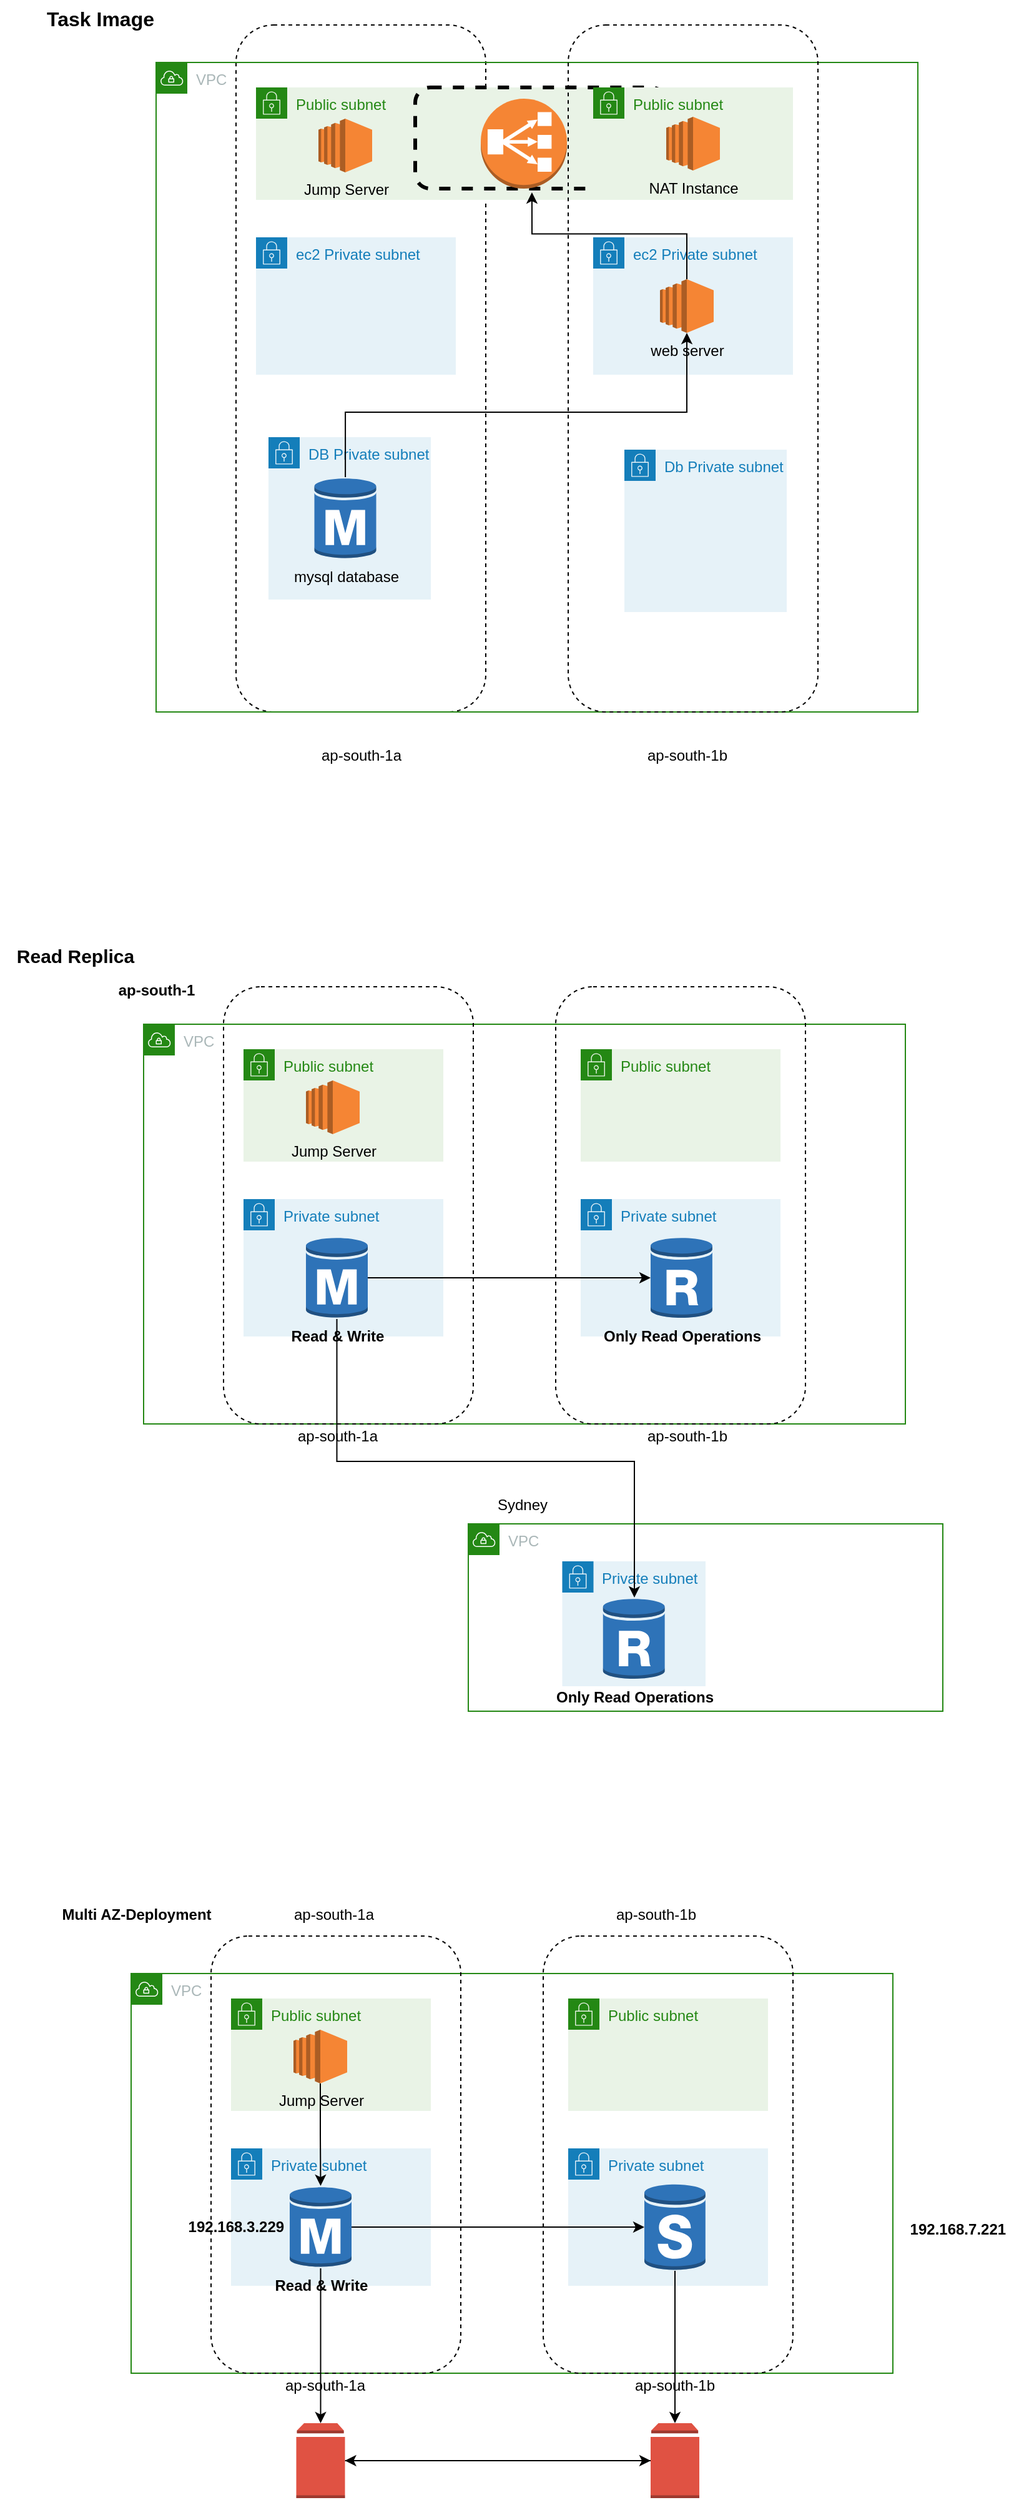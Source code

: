 <mxfile version="22.1.11" type="device">
  <diagram name="Page-1" id="ymwgRK3hG2c-LxJOsfWT">
    <mxGraphModel dx="1025" dy="449" grid="1" gridSize="10" guides="1" tooltips="1" connect="1" arrows="1" fold="1" page="1" pageScale="1" pageWidth="827" pageHeight="1169" math="0" shadow="0">
      <root>
        <mxCell id="0" />
        <mxCell id="1" parent="0" />
        <mxCell id="VOULILp_enElzakL2te_-10" value="" style="rounded=1;whiteSpace=wrap;html=1;fillColor=none;dashed=1;" parent="1" vertex="1">
          <mxGeometry x="214" y="190" width="200" height="550" as="geometry" />
        </mxCell>
        <mxCell id="VOULILp_enElzakL2te_-11" value="ap-south-1a" style="text;html=1;align=center;verticalAlign=middle;resizable=0;points=[];autosize=1;strokeColor=none;fillColor=none;" parent="1" vertex="1">
          <mxGeometry x="269" y="760" width="90" height="30" as="geometry" />
        </mxCell>
        <mxCell id="VOULILp_enElzakL2te_-1" value="VPC" style="points=[[0,0],[0.25,0],[0.5,0],[0.75,0],[1,0],[1,0.25],[1,0.5],[1,0.75],[1,1],[0.75,1],[0.5,1],[0.25,1],[0,1],[0,0.75],[0,0.5],[0,0.25]];outlineConnect=0;gradientColor=none;html=1;whiteSpace=wrap;fontSize=12;fontStyle=0;container=1;pointerEvents=0;collapsible=0;recursiveResize=0;shape=mxgraph.aws4.group;grIcon=mxgraph.aws4.group_vpc;strokeColor=#248814;fillColor=none;verticalAlign=top;align=left;spacingLeft=30;fontColor=#AAB7B8;dashed=0;" parent="1" vertex="1">
          <mxGeometry x="150" y="220" width="610" height="520" as="geometry" />
        </mxCell>
        <mxCell id="VOULILp_enElzakL2te_-2" value="Public subnet" style="points=[[0,0],[0.25,0],[0.5,0],[0.75,0],[1,0],[1,0.25],[1,0.5],[1,0.75],[1,1],[0.75,1],[0.5,1],[0.25,1],[0,1],[0,0.75],[0,0.5],[0,0.25]];outlineConnect=0;gradientColor=none;html=1;whiteSpace=wrap;fontSize=12;fontStyle=0;container=1;pointerEvents=0;collapsible=0;recursiveResize=0;shape=mxgraph.aws4.group;grIcon=mxgraph.aws4.group_security_group;grStroke=0;strokeColor=#248814;fillColor=#E9F3E6;verticalAlign=top;align=left;spacingLeft=30;fontColor=#248814;dashed=0;" parent="VOULILp_enElzakL2te_-1" vertex="1">
          <mxGeometry x="80" y="20" width="330" height="90" as="geometry" />
        </mxCell>
        <mxCell id="y91sonzypp-I0IBWF5P--6" value="" style="rounded=1;whiteSpace=wrap;html=1;fillColor=none;dashed=1;strokeWidth=3;" parent="VOULILp_enElzakL2te_-2" vertex="1">
          <mxGeometry x="127.5" width="201" height="81" as="geometry" />
        </mxCell>
        <mxCell id="VOULILp_enElzakL2te_-3" value="Public subnet" style="points=[[0,0],[0.25,0],[0.5,0],[0.75,0],[1,0],[1,0.25],[1,0.5],[1,0.75],[1,1],[0.75,1],[0.5,1],[0.25,1],[0,1],[0,0.75],[0,0.5],[0,0.25]];outlineConnect=0;gradientColor=none;html=1;whiteSpace=wrap;fontSize=12;fontStyle=0;container=1;pointerEvents=0;collapsible=0;recursiveResize=0;shape=mxgraph.aws4.group;grIcon=mxgraph.aws4.group_security_group;grStroke=0;strokeColor=#248814;fillColor=#E9F3E6;verticalAlign=top;align=left;spacingLeft=30;fontColor=#248814;dashed=0;" parent="VOULILp_enElzakL2te_-1" vertex="1">
          <mxGeometry x="350" y="20" width="160" height="90" as="geometry" />
        </mxCell>
        <mxCell id="VOULILp_enElzakL2te_-4" value="ec2 Private subnet" style="points=[[0,0],[0.25,0],[0.5,0],[0.75,0],[1,0],[1,0.25],[1,0.5],[1,0.75],[1,1],[0.75,1],[0.5,1],[0.25,1],[0,1],[0,0.75],[0,0.5],[0,0.25]];outlineConnect=0;gradientColor=none;html=1;whiteSpace=wrap;fontSize=12;fontStyle=0;container=1;pointerEvents=0;collapsible=0;recursiveResize=0;shape=mxgraph.aws4.group;grIcon=mxgraph.aws4.group_security_group;grStroke=0;strokeColor=#147EBA;fillColor=#E6F2F8;verticalAlign=top;align=left;spacingLeft=30;fontColor=#147EBA;dashed=0;" parent="VOULILp_enElzakL2te_-1" vertex="1">
          <mxGeometry x="80" y="140" width="160" height="110" as="geometry" />
        </mxCell>
        <mxCell id="VOULILp_enElzakL2te_-12" value="" style="rounded=1;whiteSpace=wrap;html=1;fillColor=none;dashed=1;" parent="VOULILp_enElzakL2te_-1" vertex="1">
          <mxGeometry x="330" y="-30" width="200" height="550" as="geometry" />
        </mxCell>
        <mxCell id="VOULILp_enElzakL2te_-9" value="ec2 Private subnet" style="points=[[0,0],[0.25,0],[0.5,0],[0.75,0],[1,0],[1,0.25],[1,0.5],[1,0.75],[1,1],[0.75,1],[0.5,1],[0.25,1],[0,1],[0,0.75],[0,0.5],[0,0.25]];outlineConnect=0;gradientColor=none;html=1;whiteSpace=wrap;fontSize=12;fontStyle=0;container=1;pointerEvents=0;collapsible=0;recursiveResize=0;shape=mxgraph.aws4.group;grIcon=mxgraph.aws4.group_security_group;grStroke=0;strokeColor=#147EBA;fillColor=#E6F2F8;verticalAlign=top;align=left;spacingLeft=30;fontColor=#147EBA;dashed=0;" parent="VOULILp_enElzakL2te_-1" vertex="1">
          <mxGeometry x="350" y="140" width="160" height="110" as="geometry" />
        </mxCell>
        <mxCell id="y91sonzypp-I0IBWF5P--3" value="web server" style="outlineConnect=0;dashed=0;verticalLabelPosition=bottom;verticalAlign=top;align=center;html=1;shape=mxgraph.aws3.ec2;fillColor=#F58534;gradientColor=none;" parent="VOULILp_enElzakL2te_-9" vertex="1">
          <mxGeometry x="53.5" y="33.5" width="43" height="43" as="geometry" />
        </mxCell>
        <mxCell id="y91sonzypp-I0IBWF5P--2" value="Db Private subnet" style="points=[[0,0],[0.25,0],[0.5,0],[0.75,0],[1,0],[1,0.25],[1,0.5],[1,0.75],[1,1],[0.75,1],[0.5,1],[0.25,1],[0,1],[0,0.75],[0,0.5],[0,0.25]];outlineConnect=0;gradientColor=none;html=1;whiteSpace=wrap;fontSize=12;fontStyle=0;container=1;pointerEvents=0;collapsible=0;recursiveResize=0;shape=mxgraph.aws4.group;grIcon=mxgraph.aws4.group_security_group;grStroke=0;strokeColor=#147EBA;fillColor=#E6F2F8;verticalAlign=top;align=left;spacingLeft=30;fontColor=#147EBA;dashed=0;" parent="VOULILp_enElzakL2te_-1" vertex="1">
          <mxGeometry x="375" y="310" width="130" height="130" as="geometry" />
        </mxCell>
        <mxCell id="y91sonzypp-I0IBWF5P--4" value="NAT Instance" style="outlineConnect=0;dashed=0;verticalLabelPosition=bottom;verticalAlign=top;align=center;html=1;shape=mxgraph.aws3.ec2;fillColor=#F58534;gradientColor=none;" parent="VOULILp_enElzakL2te_-1" vertex="1">
          <mxGeometry x="408.5" y="43.5" width="43" height="43" as="geometry" />
        </mxCell>
        <mxCell id="y91sonzypp-I0IBWF5P--5" value="" style="outlineConnect=0;dashed=0;verticalLabelPosition=bottom;verticalAlign=top;align=center;html=1;shape=mxgraph.aws3.classic_load_balancer;fillColor=#F58534;gradientColor=none;" parent="VOULILp_enElzakL2te_-1" vertex="1">
          <mxGeometry x="260" y="29" width="69" height="72" as="geometry" />
        </mxCell>
        <mxCell id="y91sonzypp-I0IBWF5P--7" style="edgeStyle=orthogonalEdgeStyle;rounded=0;orthogonalLoop=1;jettySize=auto;html=1;entryX=0.465;entryY=1.037;entryDx=0;entryDy=0;entryPerimeter=0;" parent="VOULILp_enElzakL2te_-1" source="y91sonzypp-I0IBWF5P--3" target="y91sonzypp-I0IBWF5P--6" edge="1">
          <mxGeometry relative="1" as="geometry" />
        </mxCell>
        <mxCell id="VOULILp_enElzakL2te_-13" value="ap-south-1b" style="text;html=1;align=center;verticalAlign=middle;resizable=0;points=[];autosize=1;strokeColor=none;fillColor=none;" parent="1" vertex="1">
          <mxGeometry x="530" y="760" width="90" height="30" as="geometry" />
        </mxCell>
        <mxCell id="VOULILp_enElzakL2te_-14" value="Jump Server" style="outlineConnect=0;dashed=0;verticalLabelPosition=bottom;verticalAlign=top;align=center;html=1;shape=mxgraph.aws3.ec2;fillColor=#F58534;gradientColor=none;" parent="1" vertex="1">
          <mxGeometry x="280" y="265" width="43" height="43" as="geometry" />
        </mxCell>
        <mxCell id="VOULILp_enElzakL2te_-20" value="VPC" style="points=[[0,0],[0.25,0],[0.5,0],[0.75,0],[1,0],[1,0.25],[1,0.5],[1,0.75],[1,1],[0.75,1],[0.5,1],[0.25,1],[0,1],[0,0.75],[0,0.5],[0,0.25]];outlineConnect=0;gradientColor=none;html=1;whiteSpace=wrap;fontSize=12;fontStyle=0;container=1;pointerEvents=0;collapsible=0;recursiveResize=0;shape=mxgraph.aws4.group;grIcon=mxgraph.aws4.group_vpc;strokeColor=#248814;fillColor=none;verticalAlign=top;align=left;spacingLeft=30;fontColor=#AAB7B8;dashed=0;" parent="1" vertex="1">
          <mxGeometry x="140" y="990" width="610" height="320" as="geometry" />
        </mxCell>
        <mxCell id="VOULILp_enElzakL2te_-21" value="Public subnet" style="points=[[0,0],[0.25,0],[0.5,0],[0.75,0],[1,0],[1,0.25],[1,0.5],[1,0.75],[1,1],[0.75,1],[0.5,1],[0.25,1],[0,1],[0,0.75],[0,0.5],[0,0.25]];outlineConnect=0;gradientColor=none;html=1;whiteSpace=wrap;fontSize=12;fontStyle=0;container=1;pointerEvents=0;collapsible=0;recursiveResize=0;shape=mxgraph.aws4.group;grIcon=mxgraph.aws4.group_security_group;grStroke=0;strokeColor=#248814;fillColor=#E9F3E6;verticalAlign=top;align=left;spacingLeft=30;fontColor=#248814;dashed=0;" parent="VOULILp_enElzakL2te_-20" vertex="1">
          <mxGeometry x="80" y="20" width="160" height="90" as="geometry" />
        </mxCell>
        <mxCell id="VOULILp_enElzakL2te_-22" value="Public subnet" style="points=[[0,0],[0.25,0],[0.5,0],[0.75,0],[1,0],[1,0.25],[1,0.5],[1,0.75],[1,1],[0.75,1],[0.5,1],[0.25,1],[0,1],[0,0.75],[0,0.5],[0,0.25]];outlineConnect=0;gradientColor=none;html=1;whiteSpace=wrap;fontSize=12;fontStyle=0;container=1;pointerEvents=0;collapsible=0;recursiveResize=0;shape=mxgraph.aws4.group;grIcon=mxgraph.aws4.group_security_group;grStroke=0;strokeColor=#248814;fillColor=#E9F3E6;verticalAlign=top;align=left;spacingLeft=30;fontColor=#248814;dashed=0;" parent="VOULILp_enElzakL2te_-20" vertex="1">
          <mxGeometry x="350" y="20" width="160" height="90" as="geometry" />
        </mxCell>
        <mxCell id="VOULILp_enElzakL2te_-23" value="Private subnet" style="points=[[0,0],[0.25,0],[0.5,0],[0.75,0],[1,0],[1,0.25],[1,0.5],[1,0.75],[1,1],[0.75,1],[0.5,1],[0.25,1],[0,1],[0,0.75],[0,0.5],[0,0.25]];outlineConnect=0;gradientColor=none;html=1;whiteSpace=wrap;fontSize=12;fontStyle=0;container=1;pointerEvents=0;collapsible=0;recursiveResize=0;shape=mxgraph.aws4.group;grIcon=mxgraph.aws4.group_security_group;grStroke=0;strokeColor=#147EBA;fillColor=#E6F2F8;verticalAlign=top;align=left;spacingLeft=30;fontColor=#147EBA;dashed=0;" parent="VOULILp_enElzakL2te_-20" vertex="1">
          <mxGeometry x="80" y="140" width="160" height="110" as="geometry" />
        </mxCell>
        <mxCell id="VOULILp_enElzakL2te_-24" value="Private subnet" style="points=[[0,0],[0.25,0],[0.5,0],[0.75,0],[1,0],[1,0.25],[1,0.5],[1,0.75],[1,1],[0.75,1],[0.5,1],[0.25,1],[0,1],[0,0.75],[0,0.5],[0,0.25]];outlineConnect=0;gradientColor=none;html=1;whiteSpace=wrap;fontSize=12;fontStyle=0;container=1;pointerEvents=0;collapsible=0;recursiveResize=0;shape=mxgraph.aws4.group;grIcon=mxgraph.aws4.group_security_group;grStroke=0;strokeColor=#147EBA;fillColor=#E6F2F8;verticalAlign=top;align=left;spacingLeft=30;fontColor=#147EBA;dashed=0;" parent="VOULILp_enElzakL2te_-20" vertex="1">
          <mxGeometry x="350" y="140" width="160" height="110" as="geometry" />
        </mxCell>
        <mxCell id="VOULILp_enElzakL2te_-25" value="" style="rounded=1;whiteSpace=wrap;html=1;fillColor=none;dashed=1;" parent="VOULILp_enElzakL2te_-20" vertex="1">
          <mxGeometry x="330" y="-30" width="200" height="350" as="geometry" />
        </mxCell>
        <mxCell id="VOULILp_enElzakL2te_-32" value="&lt;b&gt;Only Read Operations&lt;/b&gt;" style="outlineConnect=0;dashed=0;verticalLabelPosition=bottom;verticalAlign=top;align=center;html=1;shape=mxgraph.aws3.rds_db_instance_read_replica;fillColor=#2E73B8;gradientColor=none;" parent="VOULILp_enElzakL2te_-20" vertex="1">
          <mxGeometry x="406" y="170" width="49.5" height="66" as="geometry" />
        </mxCell>
        <mxCell id="VOULILp_enElzakL2te_-27" value="" style="rounded=1;whiteSpace=wrap;html=1;fillColor=none;dashed=1;" parent="1" vertex="1">
          <mxGeometry x="204" y="960" width="200" height="350" as="geometry" />
        </mxCell>
        <mxCell id="VOULILp_enElzakL2te_-28" value="ap-south-1a" style="text;html=1;align=center;verticalAlign=middle;resizable=0;points=[];autosize=1;strokeColor=none;fillColor=none;" parent="1" vertex="1">
          <mxGeometry x="250" y="1305" width="90" height="30" as="geometry" />
        </mxCell>
        <mxCell id="VOULILp_enElzakL2te_-29" value="ap-south-1b" style="text;html=1;align=center;verticalAlign=middle;resizable=0;points=[];autosize=1;strokeColor=none;fillColor=none;" parent="1" vertex="1">
          <mxGeometry x="530" y="1305" width="90" height="30" as="geometry" />
        </mxCell>
        <mxCell id="VOULILp_enElzakL2te_-30" value="Jump Server" style="outlineConnect=0;dashed=0;verticalLabelPosition=bottom;verticalAlign=top;align=center;html=1;shape=mxgraph.aws3.ec2;fillColor=#F58534;gradientColor=none;" parent="1" vertex="1">
          <mxGeometry x="270" y="1035" width="43" height="43" as="geometry" />
        </mxCell>
        <mxCell id="VOULILp_enElzakL2te_-33" style="edgeStyle=orthogonalEdgeStyle;rounded=0;orthogonalLoop=1;jettySize=auto;html=1;" parent="1" source="VOULILp_enElzakL2te_-31" target="VOULILp_enElzakL2te_-32" edge="1">
          <mxGeometry relative="1" as="geometry" />
        </mxCell>
        <mxCell id="VOULILp_enElzakL2te_-31" value="&lt;b&gt;Read &amp;amp; Write&lt;/b&gt;" style="outlineConnect=0;dashed=0;verticalLabelPosition=bottom;verticalAlign=top;align=center;html=1;shape=mxgraph.aws3.rds_db_instance;fillColor=#2E73B8;gradientColor=none;" parent="1" vertex="1">
          <mxGeometry x="270" y="1160" width="49.5" height="66" as="geometry" />
        </mxCell>
        <mxCell id="VOULILp_enElzakL2te_-34" value="VPC" style="points=[[0,0],[0.25,0],[0.5,0],[0.75,0],[1,0],[1,0.25],[1,0.5],[1,0.75],[1,1],[0.75,1],[0.5,1],[0.25,1],[0,1],[0,0.75],[0,0.5],[0,0.25]];outlineConnect=0;gradientColor=none;html=1;whiteSpace=wrap;fontSize=12;fontStyle=0;container=1;pointerEvents=0;collapsible=0;recursiveResize=0;shape=mxgraph.aws4.group;grIcon=mxgraph.aws4.group_vpc;strokeColor=#248814;fillColor=none;verticalAlign=top;align=left;spacingLeft=30;fontColor=#AAB7B8;dashed=0;" parent="1" vertex="1">
          <mxGeometry x="400" y="1390" width="380" height="150" as="geometry" />
        </mxCell>
        <mxCell id="VOULILp_enElzakL2te_-35" value="Private subnet" style="points=[[0,0],[0.25,0],[0.5,0],[0.75,0],[1,0],[1,0.25],[1,0.5],[1,0.75],[1,1],[0.75,1],[0.5,1],[0.25,1],[0,1],[0,0.75],[0,0.5],[0,0.25]];outlineConnect=0;gradientColor=none;html=1;whiteSpace=wrap;fontSize=12;fontStyle=0;container=1;pointerEvents=0;collapsible=0;recursiveResize=0;shape=mxgraph.aws4.group;grIcon=mxgraph.aws4.group_security_group;grStroke=0;strokeColor=#147EBA;fillColor=#E6F2F8;verticalAlign=top;align=left;spacingLeft=30;fontColor=#147EBA;dashed=0;" parent="VOULILp_enElzakL2te_-34" vertex="1">
          <mxGeometry x="75.25" y="30" width="114.75" height="100" as="geometry" />
        </mxCell>
        <mxCell id="VOULILp_enElzakL2te_-37" value="&lt;b&gt;Only Read Operations&lt;/b&gt;" style="outlineConnect=0;dashed=0;verticalLabelPosition=bottom;verticalAlign=top;align=center;html=1;shape=mxgraph.aws3.rds_db_instance_read_replica;fillColor=#2E73B8;gradientColor=none;" parent="VOULILp_enElzakL2te_-35" vertex="1">
          <mxGeometry x="32.63" y="29" width="49.5" height="66" as="geometry" />
        </mxCell>
        <mxCell id="VOULILp_enElzakL2te_-36" value="Sydney" style="text;html=1;align=center;verticalAlign=middle;resizable=0;points=[];autosize=1;strokeColor=none;fillColor=none;" parent="1" vertex="1">
          <mxGeometry x="413" y="1360" width="60" height="30" as="geometry" />
        </mxCell>
        <mxCell id="y91sonzypp-I0IBWF5P--1" value="DB Private subnet" style="points=[[0,0],[0.25,0],[0.5,0],[0.75,0],[1,0],[1,0.25],[1,0.5],[1,0.75],[1,1],[0.75,1],[0.5,1],[0.25,1],[0,1],[0,0.75],[0,0.5],[0,0.25]];outlineConnect=0;gradientColor=none;html=1;whiteSpace=wrap;fontSize=12;fontStyle=0;container=1;pointerEvents=0;collapsible=0;recursiveResize=0;shape=mxgraph.aws4.group;grIcon=mxgraph.aws4.group_security_group;grStroke=0;strokeColor=#147EBA;fillColor=#E6F2F8;verticalAlign=top;align=left;spacingLeft=30;fontColor=#147EBA;dashed=0;" parent="1" vertex="1">
          <mxGeometry x="240" y="520" width="130" height="130" as="geometry" />
        </mxCell>
        <mxCell id="VOULILp_enElzakL2te_-17" value="mysql database" style="outlineConnect=0;dashed=0;verticalLabelPosition=bottom;verticalAlign=top;align=center;html=1;shape=mxgraph.aws3.rds_db_instance;fillColor=#2E73B8;gradientColor=none;" parent="y91sonzypp-I0IBWF5P--1" vertex="1">
          <mxGeometry x="36.75" y="32" width="49.5" height="66" as="geometry" />
        </mxCell>
        <mxCell id="y91sonzypp-I0IBWF5P--8" style="edgeStyle=orthogonalEdgeStyle;rounded=0;orthogonalLoop=1;jettySize=auto;html=1;" parent="1" source="VOULILp_enElzakL2te_-17" target="y91sonzypp-I0IBWF5P--3" edge="1">
          <mxGeometry relative="1" as="geometry">
            <Array as="points">
              <mxPoint x="302" y="500" />
              <mxPoint x="575" y="500" />
            </Array>
          </mxGeometry>
        </mxCell>
        <mxCell id="HRn69mBemk5Ufw7ug-iv-1" value="VPC" style="points=[[0,0],[0.25,0],[0.5,0],[0.75,0],[1,0],[1,0.25],[1,0.5],[1,0.75],[1,1],[0.75,1],[0.5,1],[0.25,1],[0,1],[0,0.75],[0,0.5],[0,0.25]];outlineConnect=0;gradientColor=none;html=1;whiteSpace=wrap;fontSize=12;fontStyle=0;container=1;pointerEvents=0;collapsible=0;recursiveResize=0;shape=mxgraph.aws4.group;grIcon=mxgraph.aws4.group_vpc;strokeColor=#248814;fillColor=none;verticalAlign=top;align=left;spacingLeft=30;fontColor=#AAB7B8;dashed=0;" parent="1" vertex="1">
          <mxGeometry x="130" y="1750" width="610" height="320" as="geometry" />
        </mxCell>
        <mxCell id="HRn69mBemk5Ufw7ug-iv-2" value="Public subnet" style="points=[[0,0],[0.25,0],[0.5,0],[0.75,0],[1,0],[1,0.25],[1,0.5],[1,0.75],[1,1],[0.75,1],[0.5,1],[0.25,1],[0,1],[0,0.75],[0,0.5],[0,0.25]];outlineConnect=0;gradientColor=none;html=1;whiteSpace=wrap;fontSize=12;fontStyle=0;container=1;pointerEvents=0;collapsible=0;recursiveResize=0;shape=mxgraph.aws4.group;grIcon=mxgraph.aws4.group_security_group;grStroke=0;strokeColor=#248814;fillColor=#E9F3E6;verticalAlign=top;align=left;spacingLeft=30;fontColor=#248814;dashed=0;" parent="HRn69mBemk5Ufw7ug-iv-1" vertex="1">
          <mxGeometry x="80" y="20" width="160" height="90" as="geometry" />
        </mxCell>
        <mxCell id="HRn69mBemk5Ufw7ug-iv-3" value="Public subnet" style="points=[[0,0],[0.25,0],[0.5,0],[0.75,0],[1,0],[1,0.25],[1,0.5],[1,0.75],[1,1],[0.75,1],[0.5,1],[0.25,1],[0,1],[0,0.75],[0,0.5],[0,0.25]];outlineConnect=0;gradientColor=none;html=1;whiteSpace=wrap;fontSize=12;fontStyle=0;container=1;pointerEvents=0;collapsible=0;recursiveResize=0;shape=mxgraph.aws4.group;grIcon=mxgraph.aws4.group_security_group;grStroke=0;strokeColor=#248814;fillColor=#E9F3E6;verticalAlign=top;align=left;spacingLeft=30;fontColor=#248814;dashed=0;" parent="HRn69mBemk5Ufw7ug-iv-1" vertex="1">
          <mxGeometry x="350" y="20" width="160" height="90" as="geometry" />
        </mxCell>
        <mxCell id="HRn69mBemk5Ufw7ug-iv-4" value="Private subnet" style="points=[[0,0],[0.25,0],[0.5,0],[0.75,0],[1,0],[1,0.25],[1,0.5],[1,0.75],[1,1],[0.75,1],[0.5,1],[0.25,1],[0,1],[0,0.75],[0,0.5],[0,0.25]];outlineConnect=0;gradientColor=none;html=1;whiteSpace=wrap;fontSize=12;fontStyle=0;container=1;pointerEvents=0;collapsible=0;recursiveResize=0;shape=mxgraph.aws4.group;grIcon=mxgraph.aws4.group_security_group;grStroke=0;strokeColor=#147EBA;fillColor=#E6F2F8;verticalAlign=top;align=left;spacingLeft=30;fontColor=#147EBA;dashed=0;" parent="HRn69mBemk5Ufw7ug-iv-1" vertex="1">
          <mxGeometry x="80" y="140" width="160" height="110" as="geometry" />
        </mxCell>
        <mxCell id="HRn69mBemk5Ufw7ug-iv-5" value="Private subnet" style="points=[[0,0],[0.25,0],[0.5,0],[0.75,0],[1,0],[1,0.25],[1,0.5],[1,0.75],[1,1],[0.75,1],[0.5,1],[0.25,1],[0,1],[0,0.75],[0,0.5],[0,0.25]];outlineConnect=0;gradientColor=none;html=1;whiteSpace=wrap;fontSize=12;fontStyle=0;container=1;pointerEvents=0;collapsible=0;recursiveResize=0;shape=mxgraph.aws4.group;grIcon=mxgraph.aws4.group_security_group;grStroke=0;strokeColor=#147EBA;fillColor=#E6F2F8;verticalAlign=top;align=left;spacingLeft=30;fontColor=#147EBA;dashed=0;" parent="HRn69mBemk5Ufw7ug-iv-1" vertex="1">
          <mxGeometry x="350" y="140" width="160" height="110" as="geometry" />
        </mxCell>
        <mxCell id="HRn69mBemk5Ufw7ug-iv-6" value="" style="rounded=1;whiteSpace=wrap;html=1;fillColor=none;dashed=1;" parent="HRn69mBemk5Ufw7ug-iv-1" vertex="1">
          <mxGeometry x="330" y="-30" width="200" height="350" as="geometry" />
        </mxCell>
        <mxCell id="HRn69mBemk5Ufw7ug-iv-15" value="" style="outlineConnect=0;dashed=0;verticalLabelPosition=bottom;verticalAlign=top;align=center;html=1;shape=mxgraph.aws3.rds_db_instance_standby_multi_az;fillColor=#2E73B8;gradientColor=none;" parent="HRn69mBemk5Ufw7ug-iv-1" vertex="1">
          <mxGeometry x="411" y="168" width="49" height="70" as="geometry" />
        </mxCell>
        <mxCell id="HRn69mBemk5Ufw7ug-iv-8" value="" style="rounded=1;whiteSpace=wrap;html=1;fillColor=none;dashed=1;" parent="1" vertex="1">
          <mxGeometry x="194" y="1720" width="200" height="350" as="geometry" />
        </mxCell>
        <mxCell id="HRn69mBemk5Ufw7ug-iv-9" value="ap-south-1a" style="text;html=1;align=center;verticalAlign=middle;resizable=0;points=[];autosize=1;strokeColor=none;fillColor=none;" parent="1" vertex="1">
          <mxGeometry x="240" y="2065" width="90" height="30" as="geometry" />
        </mxCell>
        <mxCell id="HRn69mBemk5Ufw7ug-iv-10" value="ap-south-1b" style="text;html=1;align=center;verticalAlign=middle;resizable=0;points=[];autosize=1;strokeColor=none;fillColor=none;" parent="1" vertex="1">
          <mxGeometry x="520" y="2065" width="90" height="30" as="geometry" />
        </mxCell>
        <mxCell id="HRn69mBemk5Ufw7ug-iv-19" style="edgeStyle=orthogonalEdgeStyle;rounded=0;orthogonalLoop=1;jettySize=auto;html=1;" parent="1" source="HRn69mBemk5Ufw7ug-iv-11" target="HRn69mBemk5Ufw7ug-iv-13" edge="1">
          <mxGeometry relative="1" as="geometry" />
        </mxCell>
        <mxCell id="HRn69mBemk5Ufw7ug-iv-11" value="Jump Server" style="outlineConnect=0;dashed=0;verticalLabelPosition=bottom;verticalAlign=top;align=center;html=1;shape=mxgraph.aws3.ec2;fillColor=#F58534;gradientColor=none;" parent="1" vertex="1">
          <mxGeometry x="260" y="1795" width="43" height="43" as="geometry" />
        </mxCell>
        <mxCell id="HRn69mBemk5Ufw7ug-iv-22" style="edgeStyle=orthogonalEdgeStyle;rounded=0;orthogonalLoop=1;jettySize=auto;html=1;entryX=0.5;entryY=0;entryDx=0;entryDy=0;entryPerimeter=0;" parent="1" source="HRn69mBemk5Ufw7ug-iv-13" target="HRn69mBemk5Ufw7ug-iv-20" edge="1">
          <mxGeometry relative="1" as="geometry" />
        </mxCell>
        <mxCell id="q2aW3nrna2pEU2UjwKfl-11" style="edgeStyle=orthogonalEdgeStyle;rounded=0;orthogonalLoop=1;jettySize=auto;html=1;" edge="1" parent="1" source="HRn69mBemk5Ufw7ug-iv-13" target="HRn69mBemk5Ufw7ug-iv-15">
          <mxGeometry relative="1" as="geometry" />
        </mxCell>
        <mxCell id="HRn69mBemk5Ufw7ug-iv-13" value="&lt;b&gt;Read &amp;amp; Write&lt;/b&gt;" style="outlineConnect=0;dashed=0;verticalLabelPosition=bottom;verticalAlign=top;align=center;html=1;shape=mxgraph.aws3.rds_db_instance;fillColor=#2E73B8;gradientColor=none;" parent="1" vertex="1">
          <mxGeometry x="257" y="1920" width="49.5" height="66" as="geometry" />
        </mxCell>
        <mxCell id="HRn69mBemk5Ufw7ug-iv-14" value="&lt;b&gt;Multi AZ-Deployment&lt;/b&gt;" style="text;html=1;align=center;verticalAlign=middle;resizable=0;points=[];autosize=1;strokeColor=none;fillColor=none;" parent="1" vertex="1">
          <mxGeometry x="64" y="1688" width="140" height="30" as="geometry" />
        </mxCell>
        <mxCell id="HRn69mBemk5Ufw7ug-iv-16" value="&lt;b&gt;&lt;font style=&quot;font-size: 15px;&quot;&gt;Read Replica&lt;/font&gt;&lt;/b&gt;" style="text;html=1;align=center;verticalAlign=middle;resizable=0;points=[];autosize=1;strokeColor=none;fillColor=none;" parent="1" vertex="1">
          <mxGeometry x="25" y="920" width="120" height="30" as="geometry" />
        </mxCell>
        <mxCell id="HRn69mBemk5Ufw7ug-iv-17" value="&lt;b&gt;&lt;font style=&quot;font-size: 16px;&quot;&gt;Task Image&lt;/font&gt;&lt;/b&gt;" style="text;html=1;align=center;verticalAlign=middle;resizable=0;points=[];autosize=1;strokeColor=none;fillColor=none;" parent="1" vertex="1">
          <mxGeometry x="50" y="170" width="110" height="30" as="geometry" />
        </mxCell>
        <mxCell id="HRn69mBemk5Ufw7ug-iv-24" style="edgeStyle=orthogonalEdgeStyle;rounded=0;orthogonalLoop=1;jettySize=auto;html=1;entryX=0;entryY=0.5;entryDx=0;entryDy=0;entryPerimeter=0;" parent="1" source="HRn69mBemk5Ufw7ug-iv-20" target="HRn69mBemk5Ufw7ug-iv-21" edge="1">
          <mxGeometry relative="1" as="geometry" />
        </mxCell>
        <mxCell id="HRn69mBemk5Ufw7ug-iv-20" value="" style="outlineConnect=0;dashed=0;verticalLabelPosition=bottom;verticalAlign=top;align=center;html=1;shape=mxgraph.aws3.volume;fillColor=#E05243;gradientColor=none;" parent="1" vertex="1">
          <mxGeometry x="262.25" y="2110" width="39" height="60" as="geometry" />
        </mxCell>
        <mxCell id="HRn69mBemk5Ufw7ug-iv-25" style="edgeStyle=orthogonalEdgeStyle;rounded=0;orthogonalLoop=1;jettySize=auto;html=1;entryX=1;entryY=0.5;entryDx=0;entryDy=0;entryPerimeter=0;" parent="1" source="HRn69mBemk5Ufw7ug-iv-21" target="HRn69mBemk5Ufw7ug-iv-20" edge="1">
          <mxGeometry relative="1" as="geometry" />
        </mxCell>
        <mxCell id="HRn69mBemk5Ufw7ug-iv-21" value="" style="outlineConnect=0;dashed=0;verticalLabelPosition=bottom;verticalAlign=top;align=center;html=1;shape=mxgraph.aws3.volume;fillColor=#E05243;gradientColor=none;" parent="1" vertex="1">
          <mxGeometry x="546" y="2110" width="39" height="60" as="geometry" />
        </mxCell>
        <mxCell id="HRn69mBemk5Ufw7ug-iv-23" style="edgeStyle=orthogonalEdgeStyle;rounded=0;orthogonalLoop=1;jettySize=auto;html=1;entryX=0.5;entryY=0;entryDx=0;entryDy=0;entryPerimeter=0;" parent="1" source="HRn69mBemk5Ufw7ug-iv-15" target="HRn69mBemk5Ufw7ug-iv-21" edge="1">
          <mxGeometry relative="1" as="geometry" />
        </mxCell>
        <mxCell id="daS3rH-z4oMF5qQyCbVB-1" value="ap-south-1a" style="text;html=1;align=center;verticalAlign=middle;resizable=0;points=[];autosize=1;strokeColor=none;fillColor=none;" parent="1" vertex="1">
          <mxGeometry x="246.5" y="1688" width="90" height="30" as="geometry" />
        </mxCell>
        <mxCell id="daS3rH-z4oMF5qQyCbVB-2" value="ap-south-1b" style="text;html=1;align=center;verticalAlign=middle;resizable=0;points=[];autosize=1;strokeColor=none;fillColor=none;" parent="1" vertex="1">
          <mxGeometry x="504.5" y="1688" width="90" height="30" as="geometry" />
        </mxCell>
        <mxCell id="daS3rH-z4oMF5qQyCbVB-3" value="&lt;b&gt;&amp;nbsp;192.168.3.229&lt;/b&gt;" style="text;html=1;align=center;verticalAlign=middle;resizable=0;points=[];autosize=1;strokeColor=none;fillColor=none;" parent="1" vertex="1">
          <mxGeometry x="162.25" y="1938" width="100" height="30" as="geometry" />
        </mxCell>
        <mxCell id="VOULILp_enElzakL2te_-38" style="edgeStyle=orthogonalEdgeStyle;rounded=0;orthogonalLoop=1;jettySize=auto;html=1;" parent="1" source="VOULILp_enElzakL2te_-31" target="VOULILp_enElzakL2te_-37" edge="1">
          <mxGeometry relative="1" as="geometry">
            <Array as="points">
              <mxPoint x="295" y="1340" />
              <mxPoint x="533" y="1340" />
            </Array>
          </mxGeometry>
        </mxCell>
        <mxCell id="tQ4yjFkPiPt6sC2dTWdi-1" value="&lt;b&gt;ap-south-1&lt;/b&gt;" style="text;html=1;align=center;verticalAlign=middle;resizable=0;points=[];autosize=1;strokeColor=none;fillColor=none;" parent="1" vertex="1">
          <mxGeometry x="110" y="948" width="80" height="30" as="geometry" />
        </mxCell>
        <mxCell id="daS3rH-z4oMF5qQyCbVB-4" value="&lt;b&gt;&amp;nbsp;192.168.7.221&lt;/b&gt;" style="text;html=1;align=center;verticalAlign=middle;resizable=0;points=[];autosize=1;strokeColor=none;fillColor=none;" parent="1" vertex="1">
          <mxGeometry x="740" y="1940" width="100" height="30" as="geometry" />
        </mxCell>
      </root>
    </mxGraphModel>
  </diagram>
</mxfile>
